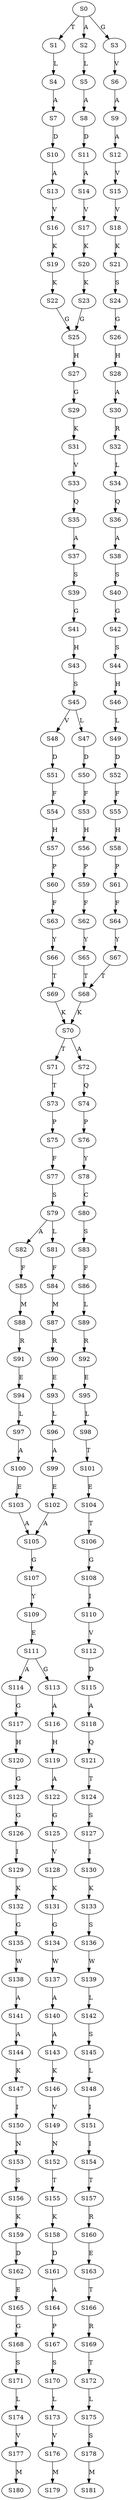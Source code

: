strict digraph  {
	S0 -> S1 [ label = T ];
	S0 -> S2 [ label = A ];
	S0 -> S3 [ label = G ];
	S1 -> S4 [ label = L ];
	S2 -> S5 [ label = L ];
	S3 -> S6 [ label = V ];
	S4 -> S7 [ label = A ];
	S5 -> S8 [ label = A ];
	S6 -> S9 [ label = A ];
	S7 -> S10 [ label = D ];
	S8 -> S11 [ label = D ];
	S9 -> S12 [ label = A ];
	S10 -> S13 [ label = A ];
	S11 -> S14 [ label = A ];
	S12 -> S15 [ label = V ];
	S13 -> S16 [ label = V ];
	S14 -> S17 [ label = V ];
	S15 -> S18 [ label = V ];
	S16 -> S19 [ label = K ];
	S17 -> S20 [ label = K ];
	S18 -> S21 [ label = K ];
	S19 -> S22 [ label = K ];
	S20 -> S23 [ label = K ];
	S21 -> S24 [ label = S ];
	S22 -> S25 [ label = G ];
	S23 -> S25 [ label = G ];
	S24 -> S26 [ label = G ];
	S25 -> S27 [ label = H ];
	S26 -> S28 [ label = H ];
	S27 -> S29 [ label = G ];
	S28 -> S30 [ label = A ];
	S29 -> S31 [ label = K ];
	S30 -> S32 [ label = R ];
	S31 -> S33 [ label = V ];
	S32 -> S34 [ label = L ];
	S33 -> S35 [ label = Q ];
	S34 -> S36 [ label = Q ];
	S35 -> S37 [ label = A ];
	S36 -> S38 [ label = A ];
	S37 -> S39 [ label = S ];
	S38 -> S40 [ label = S ];
	S39 -> S41 [ label = G ];
	S40 -> S42 [ label = G ];
	S41 -> S43 [ label = H ];
	S42 -> S44 [ label = S ];
	S43 -> S45 [ label = S ];
	S44 -> S46 [ label = H ];
	S45 -> S47 [ label = L ];
	S45 -> S48 [ label = V ];
	S46 -> S49 [ label = L ];
	S47 -> S50 [ label = D ];
	S48 -> S51 [ label = D ];
	S49 -> S52 [ label = D ];
	S50 -> S53 [ label = F ];
	S51 -> S54 [ label = F ];
	S52 -> S55 [ label = F ];
	S53 -> S56 [ label = H ];
	S54 -> S57 [ label = H ];
	S55 -> S58 [ label = H ];
	S56 -> S59 [ label = P ];
	S57 -> S60 [ label = P ];
	S58 -> S61 [ label = P ];
	S59 -> S62 [ label = F ];
	S60 -> S63 [ label = F ];
	S61 -> S64 [ label = F ];
	S62 -> S65 [ label = Y ];
	S63 -> S66 [ label = Y ];
	S64 -> S67 [ label = Y ];
	S65 -> S68 [ label = T ];
	S66 -> S69 [ label = T ];
	S67 -> S68 [ label = T ];
	S68 -> S70 [ label = K ];
	S69 -> S70 [ label = K ];
	S70 -> S71 [ label = T ];
	S70 -> S72 [ label = A ];
	S71 -> S73 [ label = T ];
	S72 -> S74 [ label = Q ];
	S73 -> S75 [ label = P ];
	S74 -> S76 [ label = P ];
	S75 -> S77 [ label = F ];
	S76 -> S78 [ label = Y ];
	S77 -> S79 [ label = S ];
	S78 -> S80 [ label = C ];
	S79 -> S81 [ label = L ];
	S79 -> S82 [ label = A ];
	S80 -> S83 [ label = S ];
	S81 -> S84 [ label = F ];
	S82 -> S85 [ label = F ];
	S83 -> S86 [ label = F ];
	S84 -> S87 [ label = M ];
	S85 -> S88 [ label = M ];
	S86 -> S89 [ label = L ];
	S87 -> S90 [ label = R ];
	S88 -> S91 [ label = R ];
	S89 -> S92 [ label = R ];
	S90 -> S93 [ label = E ];
	S91 -> S94 [ label = E ];
	S92 -> S95 [ label = E ];
	S93 -> S96 [ label = L ];
	S94 -> S97 [ label = L ];
	S95 -> S98 [ label = L ];
	S96 -> S99 [ label = A ];
	S97 -> S100 [ label = A ];
	S98 -> S101 [ label = T ];
	S99 -> S102 [ label = E ];
	S100 -> S103 [ label = E ];
	S101 -> S104 [ label = E ];
	S102 -> S105 [ label = A ];
	S103 -> S105 [ label = A ];
	S104 -> S106 [ label = T ];
	S105 -> S107 [ label = G ];
	S106 -> S108 [ label = G ];
	S107 -> S109 [ label = Y ];
	S108 -> S110 [ label = I ];
	S109 -> S111 [ label = E ];
	S110 -> S112 [ label = V ];
	S111 -> S113 [ label = G ];
	S111 -> S114 [ label = A ];
	S112 -> S115 [ label = D ];
	S113 -> S116 [ label = A ];
	S114 -> S117 [ label = G ];
	S115 -> S118 [ label = A ];
	S116 -> S119 [ label = H ];
	S117 -> S120 [ label = H ];
	S118 -> S121 [ label = Q ];
	S119 -> S122 [ label = A ];
	S120 -> S123 [ label = G ];
	S121 -> S124 [ label = T ];
	S122 -> S125 [ label = G ];
	S123 -> S126 [ label = G ];
	S124 -> S127 [ label = S ];
	S125 -> S128 [ label = V ];
	S126 -> S129 [ label = I ];
	S127 -> S130 [ label = I ];
	S128 -> S131 [ label = K ];
	S129 -> S132 [ label = K ];
	S130 -> S133 [ label = K ];
	S131 -> S134 [ label = G ];
	S132 -> S135 [ label = G ];
	S133 -> S136 [ label = S ];
	S134 -> S137 [ label = W ];
	S135 -> S138 [ label = W ];
	S136 -> S139 [ label = W ];
	S137 -> S140 [ label = A ];
	S138 -> S141 [ label = A ];
	S139 -> S142 [ label = L ];
	S140 -> S143 [ label = A ];
	S141 -> S144 [ label = A ];
	S142 -> S145 [ label = S ];
	S143 -> S146 [ label = K ];
	S144 -> S147 [ label = K ];
	S145 -> S148 [ label = L ];
	S146 -> S149 [ label = V ];
	S147 -> S150 [ label = I ];
	S148 -> S151 [ label = I ];
	S149 -> S152 [ label = N ];
	S150 -> S153 [ label = N ];
	S151 -> S154 [ label = I ];
	S152 -> S155 [ label = T ];
	S153 -> S156 [ label = S ];
	S154 -> S157 [ label = T ];
	S155 -> S158 [ label = K ];
	S156 -> S159 [ label = K ];
	S157 -> S160 [ label = R ];
	S158 -> S161 [ label = D ];
	S159 -> S162 [ label = D ];
	S160 -> S163 [ label = E ];
	S161 -> S164 [ label = A ];
	S162 -> S165 [ label = E ];
	S163 -> S166 [ label = T ];
	S164 -> S167 [ label = P ];
	S165 -> S168 [ label = G ];
	S166 -> S169 [ label = R ];
	S167 -> S170 [ label = S ];
	S168 -> S171 [ label = S ];
	S169 -> S172 [ label = T ];
	S170 -> S173 [ label = L ];
	S171 -> S174 [ label = L ];
	S172 -> S175 [ label = L ];
	S173 -> S176 [ label = V ];
	S174 -> S177 [ label = V ];
	S175 -> S178 [ label = S ];
	S176 -> S179 [ label = M ];
	S177 -> S180 [ label = M ];
	S178 -> S181 [ label = M ];
}
